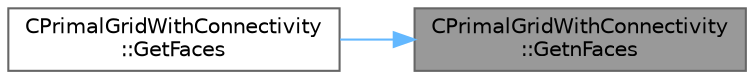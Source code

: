 digraph "CPrimalGridWithConnectivity::GetnFaces"
{
 // LATEX_PDF_SIZE
  bgcolor="transparent";
  edge [fontname=Helvetica,fontsize=10,labelfontname=Helvetica,labelfontsize=10];
  node [fontname=Helvetica,fontsize=10,shape=box,height=0.2,width=0.4];
  rankdir="RL";
  Node1 [id="Node000001",label="CPrimalGridWithConnectivity\l::GetnFaces",height=0.2,width=0.4,color="gray40", fillcolor="grey60", style="filled", fontcolor="black",tooltip="Get number of faces of the element."];
  Node1 -> Node2 [id="edge1_Node000001_Node000002",dir="back",color="steelblue1",style="solid",tooltip=" "];
  Node2 [id="Node000002",label="CPrimalGridWithConnectivity\l::GetFaces",height=0.2,width=0.4,color="grey40", fillcolor="white", style="filled",URL="$classCPrimalGridWithConnectivity.html#a466a0153c4429bde1511d7198528eded",tooltip="Get nodes contained in a face."];
}

